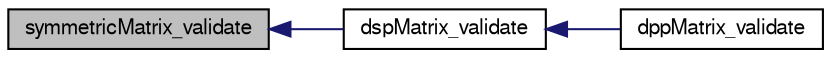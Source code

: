 digraph G
{
  edge [fontname="FreeSans",fontsize=10,labelfontname="FreeSans",labelfontsize=10];
  node [fontname="FreeSans",fontsize=10,shape=record];
  rankdir=LR;
  Node1 [label="symmetricMatrix_validate",height=0.2,width=0.4,color="black", fillcolor="grey75", style="filled" fontcolor="black"];
  Node1 -> Node2 [dir=back,color="midnightblue",fontsize=10,style="solid",fontname="FreeSans"];
  Node2 [label="dspMatrix_validate",height=0.2,width=0.4,color="black", fillcolor="white", style="filled",URL="$dspMatrix_8h.html#d80747112d9a6358e2dcb86b319bbaec"];
  Node2 -> Node3 [dir=back,color="midnightblue",fontsize=10,style="solid",fontname="FreeSans"];
  Node3 [label="dppMatrix_validate",height=0.2,width=0.4,color="black", fillcolor="white", style="filled",URL="$dppMatrix_8h.html#dceeac591946010377701a9225191e47"];
}
